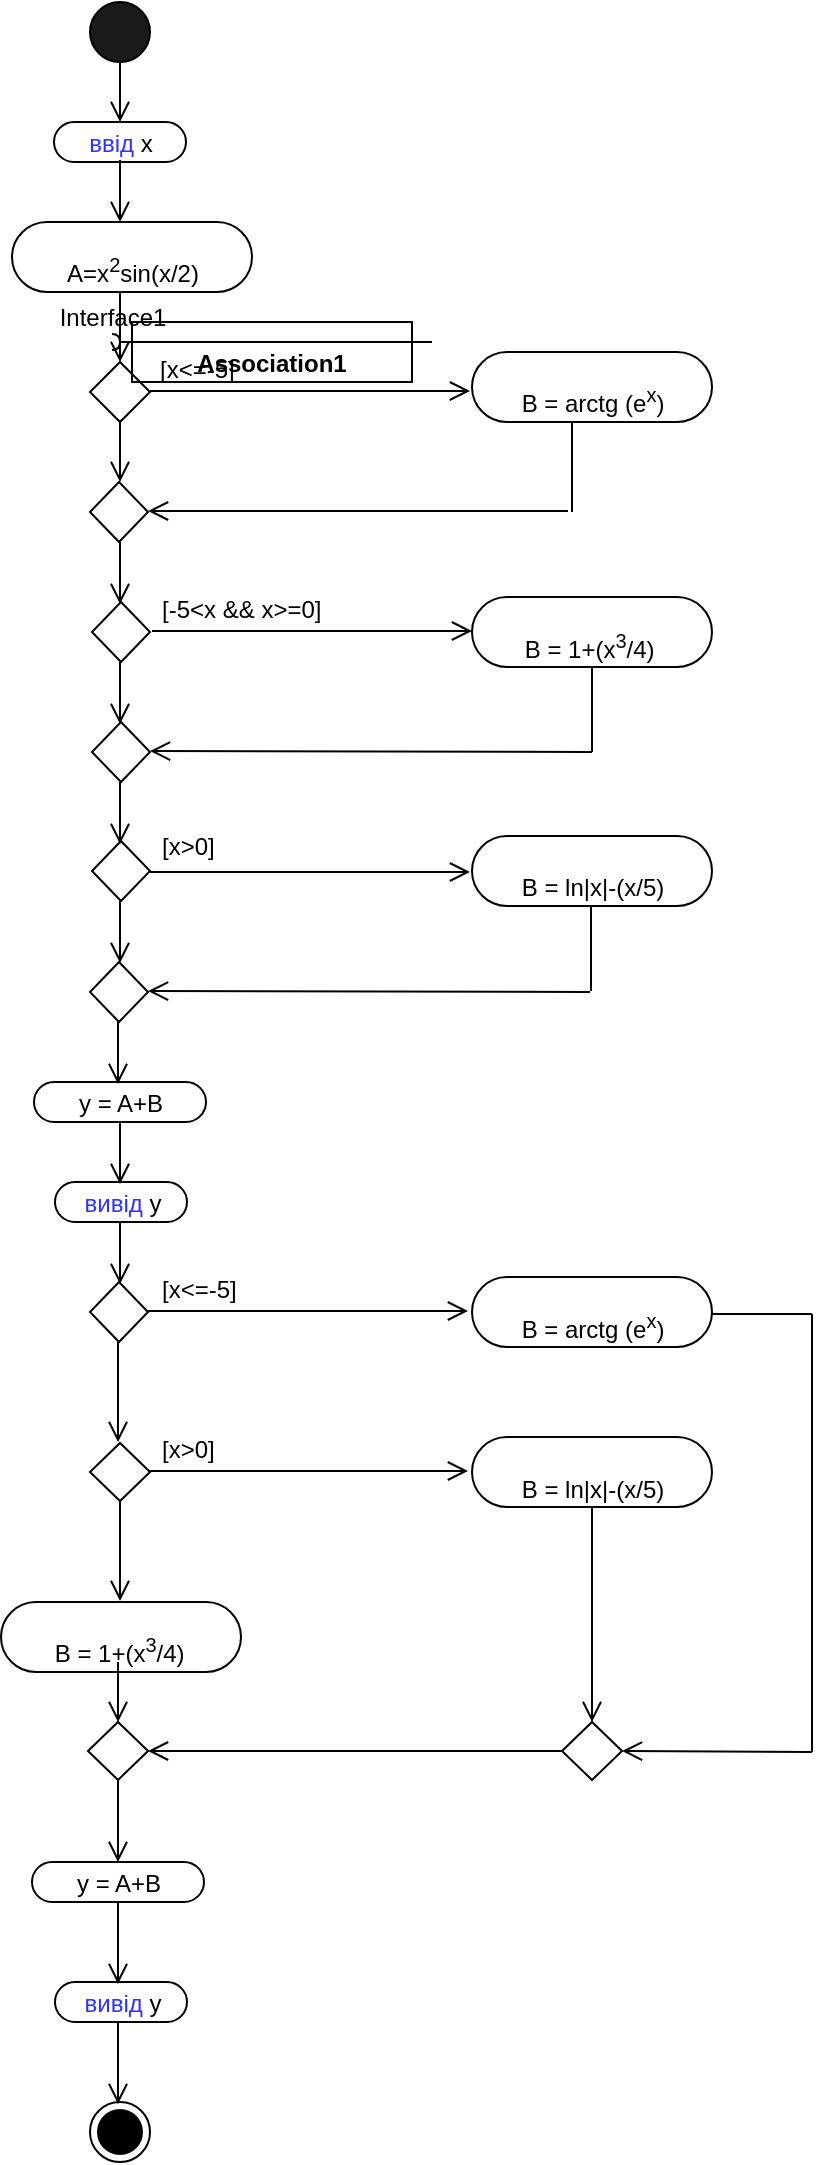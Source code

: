 <mxfile version="15.2.7" type="device"><diagram id="C5RBs43oDa-KdzZeNtuy" name="Page-1"><mxGraphModel dx="768" dy="482" grid="1" gridSize="10" guides="1" tooltips="1" connect="1" arrows="1" fold="1" page="1" pageScale="1" pageWidth="827" pageHeight="1169" math="0" shadow="0"><root><mxCell id="WIyWlLk6GJQsqaUBKTNV-0"/><mxCell id="WIyWlLk6GJQsqaUBKTNV-1" parent="WIyWlLk6GJQsqaUBKTNV-0"/><mxCell id="ycexKPIiO8G7BAcMRr0O-0" value="" style="ellipse;whiteSpace=wrap;html=1;aspect=fixed;fillColor=#1A1A1A;" vertex="1" parent="WIyWlLk6GJQsqaUBKTNV-1"><mxGeometry x="399" y="150" width="30" height="30" as="geometry"/></mxCell><mxCell id="ycexKPIiO8G7BAcMRr0O-79" value="" style="rhombus;strokeColor=#000000;fillColor=none;" vertex="1" parent="WIyWlLk6GJQsqaUBKTNV-1"><mxGeometry x="399" y="330" width="30" height="30" as="geometry"/></mxCell><mxCell id="ycexKPIiO8G7BAcMRr0O-81" value="" style="endArrow=open;startArrow=none;endFill=0;startFill=0;endSize=8;html=1;verticalAlign=bottom;labelBackgroundColor=none;strokeWidth=1;" edge="1" parent="WIyWlLk6GJQsqaUBKTNV-1"><mxGeometry width="160" relative="1" as="geometry"><mxPoint x="429" y="344.5" as="sourcePoint"/><mxPoint x="589" y="344.5" as="targetPoint"/></mxGeometry></mxCell><mxCell id="ycexKPIiO8G7BAcMRr0O-82" value="B = arctg (e&lt;sup&gt;x&lt;/sup&gt;)" style="html=1;align=center;verticalAlign=bottom;rounded=1;absoluteArcSize=1;arcSize=50;dashed=0;spacingTop=2;spacingRight=0;strokeColor=#000000;fillColor=none;labelPosition=center;verticalLabelPosition=middle;textDirection=ltr;horizontal=1;" vertex="1" parent="WIyWlLk6GJQsqaUBKTNV-1"><mxGeometry x="590" y="325" width="120" height="35" as="geometry"/></mxCell><mxCell id="ycexKPIiO8G7BAcMRr0O-83" value="" style="endArrow=open;startArrow=none;endFill=0;startFill=0;endSize=8;html=1;verticalAlign=bottom;labelBackgroundColor=none;strokeWidth=1;" edge="1" parent="WIyWlLk6GJQsqaUBKTNV-1"><mxGeometry width="160" relative="1" as="geometry"><mxPoint x="638" y="404.5" as="sourcePoint"/><mxPoint x="428" y="404.5" as="targetPoint"/></mxGeometry></mxCell><mxCell id="ycexKPIiO8G7BAcMRr0O-84" value="" style="endArrow=open;startArrow=none;endFill=0;startFill=0;endSize=8;html=1;verticalAlign=bottom;labelBackgroundColor=none;strokeWidth=1;" edge="1" parent="WIyWlLk6GJQsqaUBKTNV-1"><mxGeometry width="160" relative="1" as="geometry"><mxPoint x="414" y="359" as="sourcePoint"/><mxPoint x="414" y="390" as="targetPoint"/></mxGeometry></mxCell><mxCell id="ycexKPIiO8G7BAcMRr0O-86" value="" style="endArrow=none;html=1;endSize=5;fontSize=12;" edge="1" parent="WIyWlLk6GJQsqaUBKTNV-1"><mxGeometry width="50" height="50" relative="1" as="geometry"><mxPoint x="640" y="405" as="sourcePoint"/><mxPoint x="640" y="360" as="targetPoint"/></mxGeometry></mxCell><mxCell id="ycexKPIiO8G7BAcMRr0O-89" value="" style="rhombus;whiteSpace=wrap;html=1;strokeColor=#000000;fillColor=none;verticalAlign=bottom;" vertex="1" parent="WIyWlLk6GJQsqaUBKTNV-1"><mxGeometry x="399" y="390" width="29" height="30" as="geometry"/></mxCell><mxCell id="ycexKPIiO8G7BAcMRr0O-90" value="" style="endArrow=none;html=1;endSize=5;" edge="1" parent="WIyWlLk6GJQsqaUBKTNV-1"><mxGeometry width="50" height="50" relative="1" as="geometry"><mxPoint x="640" y="400" as="sourcePoint"/><mxPoint x="640" y="400" as="targetPoint"/></mxGeometry></mxCell><mxCell id="ycexKPIiO8G7BAcMRr0O-94" value="[x&lt;=-5]" style="text;strokeColor=none;fillColor=none;align=left;verticalAlign=top;spacingLeft=4;spacingRight=4;overflow=hidden;rotatable=0;points=[[0,0.5],[1,0.5]];portConstraint=eastwest;fontSize=12;" vertex="1" parent="WIyWlLk6GJQsqaUBKTNV-1"><mxGeometry x="428" y="320" width="60" height="26" as="geometry"/></mxCell><mxCell id="ycexKPIiO8G7BAcMRr0O-95" value="" style="endArrow=open;startArrow=none;endFill=0;startFill=0;endSize=8;html=1;verticalAlign=bottom;labelBackgroundColor=none;strokeWidth=1;" edge="1" parent="WIyWlLk6GJQsqaUBKTNV-1"><mxGeometry width="160" relative="1" as="geometry"><mxPoint x="414" y="420" as="sourcePoint"/><mxPoint x="414" y="451" as="targetPoint"/></mxGeometry></mxCell><mxCell id="ycexKPIiO8G7BAcMRr0O-98" value="A=x&lt;sup&gt;2&lt;/sup&gt;sin(x/2)" style="html=1;align=center;verticalAlign=bottom;rounded=1;absoluteArcSize=1;arcSize=50;dashed=0;spacingTop=2;spacingRight=0;strokeColor=#000000;fillColor=none;labelPosition=center;verticalLabelPosition=middle;textDirection=ltr;horizontal=1;" vertex="1" parent="WIyWlLk6GJQsqaUBKTNV-1"><mxGeometry x="360" y="260" width="120" height="35" as="geometry"/></mxCell><mxCell id="ycexKPIiO8G7BAcMRr0O-99" value="" style="endArrow=open;startArrow=none;endFill=0;startFill=0;endSize=8;html=1;verticalAlign=bottom;labelBackgroundColor=none;strokeWidth=1;" edge="1" parent="WIyWlLk6GJQsqaUBKTNV-1"><mxGeometry width="160" relative="1" as="geometry"><mxPoint x="414" y="295" as="sourcePoint"/><mxPoint x="414" y="330" as="targetPoint"/></mxGeometry></mxCell><mxCell id="ycexKPIiO8G7BAcMRr0O-102" value="&lt;font color=&quot;#3333ff&quot;&gt;ввід &lt;/font&gt;x" style="html=1;align=center;verticalAlign=bottom;rounded=1;absoluteArcSize=1;arcSize=50;dashed=0;spacingTop=2;spacingRight=0;strokeColor=#000000;fillColor=none;labelPosition=center;verticalLabelPosition=middle;textDirection=ltr;horizontal=1;" vertex="1" parent="WIyWlLk6GJQsqaUBKTNV-1"><mxGeometry x="381" y="210" width="66" height="20" as="geometry"/></mxCell><mxCell id="ycexKPIiO8G7BAcMRr0O-104" value="" style="endArrow=open;startArrow=none;endFill=0;startFill=0;endSize=8;html=1;verticalAlign=bottom;labelBackgroundColor=none;strokeWidth=1;" edge="1" parent="WIyWlLk6GJQsqaUBKTNV-1"><mxGeometry width="160" relative="1" as="geometry"><mxPoint x="414" y="229" as="sourcePoint"/><mxPoint x="414" y="260" as="targetPoint"/></mxGeometry></mxCell><mxCell id="ycexKPIiO8G7BAcMRr0O-105" value="" style="endArrow=open;startArrow=none;endFill=0;startFill=0;endSize=8;html=1;verticalAlign=bottom;labelBackgroundColor=none;strokeWidth=1;" edge="1" parent="WIyWlLk6GJQsqaUBKTNV-1"><mxGeometry width="160" relative="1" as="geometry"><mxPoint x="414" y="179" as="sourcePoint"/><mxPoint x="414" y="210" as="targetPoint"/></mxGeometry></mxCell><mxCell id="ycexKPIiO8G7BAcMRr0O-107" value="" style="rhombus;whiteSpace=wrap;html=1;strokeColor=#000000;fillColor=none;verticalAlign=bottom;" vertex="1" parent="WIyWlLk6GJQsqaUBKTNV-1"><mxGeometry x="400" y="510" width="29" height="30" as="geometry"/></mxCell><mxCell id="ycexKPIiO8G7BAcMRr0O-108" value="" style="rhombus;whiteSpace=wrap;html=1;strokeColor=#000000;fillColor=none;verticalAlign=bottom;" vertex="1" parent="WIyWlLk6GJQsqaUBKTNV-1"><mxGeometry x="400" y="450" width="29" height="30" as="geometry"/></mxCell><mxCell id="ycexKPIiO8G7BAcMRr0O-109" value="" style="endArrow=open;startArrow=none;endFill=0;startFill=0;endSize=8;html=1;verticalAlign=bottom;labelBackgroundColor=none;strokeWidth=1;" edge="1" parent="WIyWlLk6GJQsqaUBKTNV-1"><mxGeometry width="160" relative="1" as="geometry"><mxPoint x="414" y="480" as="sourcePoint"/><mxPoint x="414" y="511" as="targetPoint"/></mxGeometry></mxCell><mxCell id="ycexKPIiO8G7BAcMRr0O-110" value="" style="endArrow=open;startArrow=none;endFill=0;startFill=0;endSize=8;html=1;verticalAlign=bottom;labelBackgroundColor=none;strokeWidth=1;" edge="1" parent="WIyWlLk6GJQsqaUBKTNV-1"><mxGeometry width="160" relative="1" as="geometry"><mxPoint x="430" y="464.5" as="sourcePoint"/><mxPoint x="590" y="464.5" as="targetPoint"/></mxGeometry></mxCell><mxCell id="ycexKPIiO8G7BAcMRr0O-111" value="[-5&lt;x &amp;&amp; x&gt;=0]" style="text;strokeColor=none;fillColor=none;align=left;verticalAlign=top;spacingLeft=4;spacingRight=4;overflow=hidden;rotatable=0;points=[[0,0.5],[1,0.5]];portConstraint=eastwest;fontSize=12;" vertex="1" parent="WIyWlLk6GJQsqaUBKTNV-1"><mxGeometry x="429" y="440" width="91" height="26" as="geometry"/></mxCell><mxCell id="ycexKPIiO8G7BAcMRr0O-112" value="B = 1+(x&lt;sup&gt;3&lt;/sup&gt;/4)&amp;nbsp;" style="html=1;align=center;verticalAlign=bottom;rounded=1;absoluteArcSize=1;arcSize=50;dashed=0;spacingTop=2;spacingRight=0;strokeColor=#000000;fillColor=none;labelPosition=center;verticalLabelPosition=middle;textDirection=ltr;horizontal=1;" vertex="1" parent="WIyWlLk6GJQsqaUBKTNV-1"><mxGeometry x="590" y="447.5" width="120" height="35" as="geometry"/></mxCell><mxCell id="ycexKPIiO8G7BAcMRr0O-113" value="" style="endArrow=open;startArrow=none;endFill=0;startFill=0;endSize=8;html=1;verticalAlign=bottom;labelBackgroundColor=none;strokeWidth=1;" edge="1" parent="WIyWlLk6GJQsqaUBKTNV-1"><mxGeometry width="160" relative="1" as="geometry"><mxPoint x="650" y="525" as="sourcePoint"/><mxPoint x="429" y="524.5" as="targetPoint"/></mxGeometry></mxCell><mxCell id="ycexKPIiO8G7BAcMRr0O-114" value="" style="endArrow=none;html=1;fontSize=12;endSize=5;entryX=0.5;entryY=1;entryDx=0;entryDy=0;" edge="1" parent="WIyWlLk6GJQsqaUBKTNV-1" target="ycexKPIiO8G7BAcMRr0O-112"><mxGeometry width="50" height="50" relative="1" as="geometry"><mxPoint x="650" y="525" as="sourcePoint"/><mxPoint x="650" y="490" as="targetPoint"/></mxGeometry></mxCell><mxCell id="ycexKPIiO8G7BAcMRr0O-115" value="" style="endArrow=open;startArrow=none;endFill=0;startFill=0;endSize=8;html=1;verticalAlign=bottom;labelBackgroundColor=none;strokeWidth=1;" edge="1" parent="WIyWlLk6GJQsqaUBKTNV-1"><mxGeometry width="160" relative="1" as="geometry"><mxPoint x="414" y="540" as="sourcePoint"/><mxPoint x="414" y="571" as="targetPoint"/></mxGeometry></mxCell><mxCell id="ycexKPIiO8G7BAcMRr0O-116" value="" style="endArrow=open;startArrow=none;endFill=0;startFill=0;endSize=8;html=1;verticalAlign=bottom;labelBackgroundColor=none;strokeWidth=1;" edge="1" parent="WIyWlLk6GJQsqaUBKTNV-1"><mxGeometry width="160" relative="1" as="geometry"><mxPoint x="429" y="585" as="sourcePoint"/><mxPoint x="589" y="585" as="targetPoint"/></mxGeometry></mxCell><mxCell id="ycexKPIiO8G7BAcMRr0O-117" value="" style="rhombus;whiteSpace=wrap;html=1;strokeColor=#000000;fillColor=none;verticalAlign=bottom;" vertex="1" parent="WIyWlLk6GJQsqaUBKTNV-1"><mxGeometry x="400" y="569.5" width="29" height="30" as="geometry"/></mxCell><mxCell id="ycexKPIiO8G7BAcMRr0O-118" value="B = ln|x|-(x/5)" style="html=1;align=center;verticalAlign=bottom;rounded=1;absoluteArcSize=1;arcSize=50;dashed=0;spacingTop=2;spacingRight=0;strokeColor=#000000;fillColor=none;labelPosition=center;verticalLabelPosition=middle;textDirection=ltr;horizontal=1;" vertex="1" parent="WIyWlLk6GJQsqaUBKTNV-1"><mxGeometry x="590" y="567" width="120" height="35" as="geometry"/></mxCell><mxCell id="ycexKPIiO8G7BAcMRr0O-119" value="" style="endArrow=none;html=1;fontSize=12;endSize=5;entryX=0.5;entryY=1;entryDx=0;entryDy=0;" edge="1" parent="WIyWlLk6GJQsqaUBKTNV-1"><mxGeometry width="50" height="50" relative="1" as="geometry"><mxPoint x="649.5" y="644.5" as="sourcePoint"/><mxPoint x="649.5" y="602" as="targetPoint"/></mxGeometry></mxCell><mxCell id="ycexKPIiO8G7BAcMRr0O-120" value="" style="endArrow=open;startArrow=none;endFill=0;startFill=0;endSize=8;html=1;verticalAlign=bottom;labelBackgroundColor=none;strokeWidth=1;" edge="1" parent="WIyWlLk6GJQsqaUBKTNV-1"><mxGeometry width="160" relative="1" as="geometry"><mxPoint x="649" y="645" as="sourcePoint"/><mxPoint x="428" y="644.5" as="targetPoint"/></mxGeometry></mxCell><mxCell id="ycexKPIiO8G7BAcMRr0O-121" value="" style="rhombus;whiteSpace=wrap;html=1;strokeColor=#000000;fillColor=none;verticalAlign=bottom;" vertex="1" parent="WIyWlLk6GJQsqaUBKTNV-1"><mxGeometry x="399" y="630" width="29" height="30" as="geometry"/></mxCell><mxCell id="ycexKPIiO8G7BAcMRr0O-122" value="" style="endArrow=open;startArrow=none;endFill=0;startFill=0;endSize=8;html=1;verticalAlign=bottom;labelBackgroundColor=none;strokeWidth=1;" edge="1" parent="WIyWlLk6GJQsqaUBKTNV-1"><mxGeometry width="160" relative="1" as="geometry"><mxPoint x="414" y="599.5" as="sourcePoint"/><mxPoint x="414" y="630.5" as="targetPoint"/></mxGeometry></mxCell><mxCell id="ycexKPIiO8G7BAcMRr0O-123" value="[x&gt;0]" style="text;strokeColor=none;fillColor=none;align=left;verticalAlign=top;spacingLeft=4;spacingRight=4;overflow=hidden;rotatable=0;points=[[0,0.5],[1,0.5]];portConstraint=eastwest;fontSize=12;" vertex="1" parent="WIyWlLk6GJQsqaUBKTNV-1"><mxGeometry x="429" y="558.5" width="60" height="26" as="geometry"/></mxCell><mxCell id="ycexKPIiO8G7BAcMRr0O-124" value="" style="endArrow=open;startArrow=none;endFill=0;startFill=0;endSize=8;html=1;verticalAlign=bottom;labelBackgroundColor=none;strokeWidth=1;" edge="1" parent="WIyWlLk6GJQsqaUBKTNV-1"><mxGeometry width="160" relative="1" as="geometry"><mxPoint x="413" y="660" as="sourcePoint"/><mxPoint x="413" y="691" as="targetPoint"/></mxGeometry></mxCell><mxCell id="ycexKPIiO8G7BAcMRr0O-125" value="y = A+B" style="html=1;align=center;verticalAlign=bottom;rounded=1;absoluteArcSize=1;arcSize=50;dashed=0;spacingTop=2;spacingRight=0;strokeColor=#000000;fillColor=none;labelPosition=center;verticalLabelPosition=middle;textDirection=ltr;horizontal=1;" vertex="1" parent="WIyWlLk6GJQsqaUBKTNV-1"><mxGeometry x="371" y="690" width="86" height="20" as="geometry"/></mxCell><mxCell id="ycexKPIiO8G7BAcMRr0O-126" value="" style="endArrow=open;startArrow=none;endFill=0;startFill=0;endSize=8;html=1;verticalAlign=bottom;labelBackgroundColor=none;strokeWidth=1;" edge="1" parent="WIyWlLk6GJQsqaUBKTNV-1"><mxGeometry width="160" relative="1" as="geometry"><mxPoint x="414" y="710" as="sourcePoint"/><mxPoint x="414" y="741" as="targetPoint"/></mxGeometry></mxCell><mxCell id="ycexKPIiO8G7BAcMRr0O-127" value="&lt;font color=&quot;#3333ff&quot;&gt;вивід &lt;/font&gt;y" style="html=1;align=center;verticalAlign=bottom;rounded=1;absoluteArcSize=1;arcSize=50;dashed=0;spacingTop=2;spacingRight=0;strokeColor=#000000;fillColor=none;labelPosition=center;verticalLabelPosition=middle;textDirection=ltr;horizontal=1;" vertex="1" parent="WIyWlLk6GJQsqaUBKTNV-1"><mxGeometry x="381.5" y="740" width="66" height="20" as="geometry"/></mxCell><mxCell id="ycexKPIiO8G7BAcMRr0O-128" value="" style="endArrow=open;startArrow=none;endFill=0;startFill=0;endSize=8;html=1;verticalAlign=bottom;labelBackgroundColor=none;strokeWidth=1;" edge="1" parent="WIyWlLk6GJQsqaUBKTNV-1"><mxGeometry width="160" relative="1" as="geometry"><mxPoint x="414" y="760" as="sourcePoint"/><mxPoint x="414" y="791" as="targetPoint"/></mxGeometry></mxCell><mxCell id="ycexKPIiO8G7BAcMRr0O-129" value="" style="rhombus;whiteSpace=wrap;html=1;strokeColor=#000000;fillColor=none;verticalAlign=bottom;" vertex="1" parent="WIyWlLk6GJQsqaUBKTNV-1"><mxGeometry x="399" y="790" width="29" height="30" as="geometry"/></mxCell><mxCell id="ycexKPIiO8G7BAcMRr0O-130" value="" style="endArrow=open;startArrow=none;endFill=0;startFill=0;endSize=8;html=1;verticalAlign=bottom;labelBackgroundColor=none;strokeWidth=1;" edge="1" parent="WIyWlLk6GJQsqaUBKTNV-1"><mxGeometry width="160" relative="1" as="geometry"><mxPoint x="428" y="804.5" as="sourcePoint"/><mxPoint x="588" y="804.5" as="targetPoint"/></mxGeometry></mxCell><mxCell id="ycexKPIiO8G7BAcMRr0O-132" value="[x&lt;=-5]" style="text;strokeColor=none;fillColor=none;align=left;verticalAlign=top;spacingLeft=4;spacingRight=4;overflow=hidden;rotatable=0;points=[[0,0.5],[1,0.5]];portConstraint=eastwest;fontSize=12;" vertex="1" parent="WIyWlLk6GJQsqaUBKTNV-1"><mxGeometry x="429" y="780" width="60" height="26" as="geometry"/></mxCell><mxCell id="ycexKPIiO8G7BAcMRr0O-135" value="B = arctg (e&lt;sup&gt;x&lt;/sup&gt;)" style="html=1;align=center;verticalAlign=bottom;rounded=1;absoluteArcSize=1;arcSize=50;dashed=0;spacingTop=2;spacingRight=0;strokeColor=#000000;fillColor=none;labelPosition=center;verticalLabelPosition=middle;textDirection=ltr;horizontal=1;" vertex="1" parent="WIyWlLk6GJQsqaUBKTNV-1"><mxGeometry x="590" y="787.5" width="120" height="35" as="geometry"/></mxCell><mxCell id="ycexKPIiO8G7BAcMRr0O-136" value="" style="endArrow=open;startArrow=none;endFill=0;startFill=0;endSize=8;html=1;verticalAlign=bottom;labelBackgroundColor=none;strokeWidth=1;" edge="1" parent="WIyWlLk6GJQsqaUBKTNV-1"><mxGeometry width="160" relative="1" as="geometry"><mxPoint x="413" y="820" as="sourcePoint"/><mxPoint x="413" y="870" as="targetPoint"/></mxGeometry></mxCell><mxCell id="ycexKPIiO8G7BAcMRr0O-137" value="" style="rhombus;whiteSpace=wrap;html=1;strokeColor=#000000;fillColor=none;verticalAlign=bottom;direction=south;" vertex="1" parent="WIyWlLk6GJQsqaUBKTNV-1"><mxGeometry x="399" y="870.5" width="30" height="29" as="geometry"/></mxCell><mxCell id="ycexKPIiO8G7BAcMRr0O-138" value="" style="endArrow=open;startArrow=none;endFill=0;startFill=0;endSize=8;html=1;verticalAlign=bottom;labelBackgroundColor=none;strokeWidth=1;" edge="1" parent="WIyWlLk6GJQsqaUBKTNV-1"><mxGeometry width="160" relative="1" as="geometry"><mxPoint x="428" y="884.5" as="sourcePoint"/><mxPoint x="588" y="884.5" as="targetPoint"/></mxGeometry></mxCell><mxCell id="ycexKPIiO8G7BAcMRr0O-139" value="[x&gt;0]" style="text;strokeColor=none;fillColor=none;align=left;verticalAlign=top;spacingLeft=4;spacingRight=4;overflow=hidden;rotatable=0;points=[[0,0.5],[1,0.5]];portConstraint=eastwest;fontSize=12;" vertex="1" parent="WIyWlLk6GJQsqaUBKTNV-1"><mxGeometry x="429" y="860" width="60" height="26" as="geometry"/></mxCell><mxCell id="ycexKPIiO8G7BAcMRr0O-140" value="B = ln|x|-(x/5)" style="html=1;align=center;verticalAlign=bottom;rounded=1;absoluteArcSize=1;arcSize=50;dashed=0;spacingTop=2;spacingRight=0;strokeColor=#000000;fillColor=none;labelPosition=center;verticalLabelPosition=middle;textDirection=ltr;horizontal=1;" vertex="1" parent="WIyWlLk6GJQsqaUBKTNV-1"><mxGeometry x="590" y="867.5" width="120" height="35" as="geometry"/></mxCell><mxCell id="ycexKPIiO8G7BAcMRr0O-141" value="" style="endArrow=open;startArrow=none;endFill=0;startFill=0;endSize=8;html=1;verticalAlign=bottom;labelBackgroundColor=none;strokeWidth=1;" edge="1" parent="WIyWlLk6GJQsqaUBKTNV-1"><mxGeometry width="160" relative="1" as="geometry"><mxPoint x="414" y="899.5" as="sourcePoint"/><mxPoint x="414" y="949.5" as="targetPoint"/></mxGeometry></mxCell><mxCell id="ycexKPIiO8G7BAcMRr0O-143" value="B = 1+(x&lt;sup&gt;3&lt;/sup&gt;/4)&amp;nbsp;" style="html=1;align=center;verticalAlign=bottom;rounded=1;absoluteArcSize=1;arcSize=50;dashed=0;spacingTop=2;spacingRight=0;strokeColor=#000000;fillColor=none;labelPosition=center;verticalLabelPosition=middle;textDirection=ltr;horizontal=1;" vertex="1" parent="WIyWlLk6GJQsqaUBKTNV-1"><mxGeometry x="354.5" y="950" width="120" height="35" as="geometry"/></mxCell><mxCell id="ycexKPIiO8G7BAcMRr0O-144" value="" style="endArrow=none;html=1;fontSize=12;endSize=5;" edge="1" parent="WIyWlLk6GJQsqaUBKTNV-1"><mxGeometry width="50" height="50" relative="1" as="geometry"><mxPoint x="710" y="806" as="sourcePoint"/><mxPoint x="760" y="806" as="targetPoint"/></mxGeometry></mxCell><mxCell id="ycexKPIiO8G7BAcMRr0O-145" value="" style="rhombus;whiteSpace=wrap;html=1;strokeColor=#000000;fillColor=none;verticalAlign=bottom;direction=south;" vertex="1" parent="WIyWlLk6GJQsqaUBKTNV-1"><mxGeometry x="635" y="1010" width="30" height="29" as="geometry"/></mxCell><mxCell id="ycexKPIiO8G7BAcMRr0O-146" value="" style="endArrow=none;html=1;fontSize=12;endSize=5;" edge="1" parent="WIyWlLk6GJQsqaUBKTNV-1"><mxGeometry width="50" height="50" relative="1" as="geometry"><mxPoint x="760" y="1025" as="sourcePoint"/><mxPoint x="760" y="806" as="targetPoint"/></mxGeometry></mxCell><mxCell id="ycexKPIiO8G7BAcMRr0O-150" value="" style="endArrow=open;startArrow=none;endFill=0;startFill=0;endSize=8;html=1;verticalAlign=bottom;labelBackgroundColor=none;strokeWidth=1;entryX=0;entryY=0.5;entryDx=0;entryDy=0;" edge="1" parent="WIyWlLk6GJQsqaUBKTNV-1" target="ycexKPIiO8G7BAcMRr0O-145"><mxGeometry width="160" relative="1" as="geometry"><mxPoint x="650" y="902.5" as="sourcePoint"/><mxPoint x="650" y="990" as="targetPoint"/></mxGeometry></mxCell><mxCell id="ycexKPIiO8G7BAcMRr0O-152" value="" style="endArrow=open;startArrow=none;endFill=0;startFill=0;endSize=8;html=1;verticalAlign=bottom;labelBackgroundColor=none;strokeWidth=1;entryX=0.5;entryY=0;entryDx=0;entryDy=0;" edge="1" parent="WIyWlLk6GJQsqaUBKTNV-1" target="ycexKPIiO8G7BAcMRr0O-145"><mxGeometry width="160" relative="1" as="geometry"><mxPoint x="760" y="1025" as="sourcePoint"/><mxPoint x="760" y="1127.5" as="targetPoint"/></mxGeometry></mxCell><mxCell id="ycexKPIiO8G7BAcMRr0O-153" value="" style="endArrow=open;startArrow=none;endFill=0;startFill=0;endSize=8;html=1;verticalAlign=bottom;labelBackgroundColor=none;strokeWidth=1;" edge="1" parent="WIyWlLk6GJQsqaUBKTNV-1"><mxGeometry width="160" relative="1" as="geometry"><mxPoint x="413" y="980" as="sourcePoint"/><mxPoint x="413" y="1010" as="targetPoint"/></mxGeometry></mxCell><mxCell id="ycexKPIiO8G7BAcMRr0O-154" value="" style="rhombus;whiteSpace=wrap;html=1;strokeColor=#000000;fillColor=none;verticalAlign=bottom;direction=south;" vertex="1" parent="WIyWlLk6GJQsqaUBKTNV-1"><mxGeometry x="398" y="1010" width="30" height="29" as="geometry"/></mxCell><mxCell id="ycexKPIiO8G7BAcMRr0O-155" value="" style="endArrow=open;startArrow=none;endFill=0;startFill=0;endSize=8;html=1;verticalAlign=bottom;labelBackgroundColor=none;strokeWidth=1;entryX=0.5;entryY=0;entryDx=0;entryDy=0;" edge="1" parent="WIyWlLk6GJQsqaUBKTNV-1" target="ycexKPIiO8G7BAcMRr0O-154"><mxGeometry width="160" relative="1" as="geometry"><mxPoint x="635" y="1024.5" as="sourcePoint"/><mxPoint x="430" y="1024" as="targetPoint"/></mxGeometry></mxCell><mxCell id="ycexKPIiO8G7BAcMRr0O-156" value="" style="endArrow=open;startArrow=none;endFill=0;startFill=0;endSize=8;html=1;verticalAlign=bottom;labelBackgroundColor=none;strokeWidth=1;" edge="1" parent="WIyWlLk6GJQsqaUBKTNV-1"><mxGeometry width="160" relative="1" as="geometry"><mxPoint x="413" y="1039" as="sourcePoint"/><mxPoint x="413" y="1080" as="targetPoint"/></mxGeometry></mxCell><mxCell id="ycexKPIiO8G7BAcMRr0O-157" value="y = A+B" style="html=1;align=center;verticalAlign=bottom;rounded=1;absoluteArcSize=1;arcSize=50;dashed=0;spacingTop=2;spacingRight=0;strokeColor=#000000;fillColor=none;labelPosition=center;verticalLabelPosition=middle;textDirection=ltr;horizontal=1;" vertex="1" parent="WIyWlLk6GJQsqaUBKTNV-1"><mxGeometry x="370" y="1080" width="86" height="20" as="geometry"/></mxCell><mxCell id="ycexKPIiO8G7BAcMRr0O-158" value="" style="endArrow=open;startArrow=none;endFill=0;startFill=0;endSize=8;html=1;verticalAlign=bottom;labelBackgroundColor=none;strokeWidth=1;" edge="1" parent="WIyWlLk6GJQsqaUBKTNV-1"><mxGeometry width="160" relative="1" as="geometry"><mxPoint x="413" y="1160" as="sourcePoint"/><mxPoint x="413" y="1201" as="targetPoint"/></mxGeometry></mxCell><mxCell id="ycexKPIiO8G7BAcMRr0O-159" value="" style="endArrow=open;startArrow=none;endFill=0;startFill=0;endSize=8;html=1;verticalAlign=bottom;labelBackgroundColor=none;strokeWidth=1;" edge="1" parent="WIyWlLk6GJQsqaUBKTNV-1"><mxGeometry width="160" relative="1" as="geometry"><mxPoint x="413" y="1100" as="sourcePoint"/><mxPoint x="413" y="1141" as="targetPoint"/></mxGeometry></mxCell><mxCell id="ycexKPIiO8G7BAcMRr0O-160" value="&lt;font color=&quot;#3333ff&quot;&gt;вивід &lt;/font&gt;y" style="html=1;align=center;verticalAlign=bottom;rounded=1;absoluteArcSize=1;arcSize=50;dashed=0;spacingTop=2;spacingRight=0;strokeColor=#000000;fillColor=none;labelPosition=center;verticalLabelPosition=middle;textDirection=ltr;horizontal=1;" vertex="1" parent="WIyWlLk6GJQsqaUBKTNV-1"><mxGeometry x="381.5" y="1140" width="66" height="20" as="geometry"/></mxCell><mxCell id="ycexKPIiO8G7BAcMRr0O-161" value="" style="ellipse;html=1;shape=endState;fillColor=#000000;strokeColor=#000000;fontSize=12;verticalAlign=bottom;" vertex="1" parent="WIyWlLk6GJQsqaUBKTNV-1"><mxGeometry x="399" y="1200" width="30" height="30" as="geometry"/></mxCell><mxCell id="ycexKPIiO8G7BAcMRr0O-162" value="Association1" style="fontStyle=1;fontSize=12;strokeColor=#000000;fillColor=none;verticalAlign=bottom;" vertex="1" parent="WIyWlLk6GJQsqaUBKTNV-1"><mxGeometry x="420" y="310" width="140" height="30" as="geometry"/></mxCell><mxCell id="ycexKPIiO8G7BAcMRr0O-163" value="Interface1" style="html=1;verticalAlign=bottom;labelBackgroundColor=none;startArrow=halfCircle;startFill=0;startSize=2;endArrow=none;fontSize=12;" edge="1" parent="WIyWlLk6GJQsqaUBKTNV-1"><mxGeometry x="-1" y="3" relative="1" as="geometry"><mxPoint x="410" y="320" as="sourcePoint"/><mxPoint x="570" y="320" as="targetPoint"/></mxGeometry></mxCell></root></mxGraphModel></diagram></mxfile>